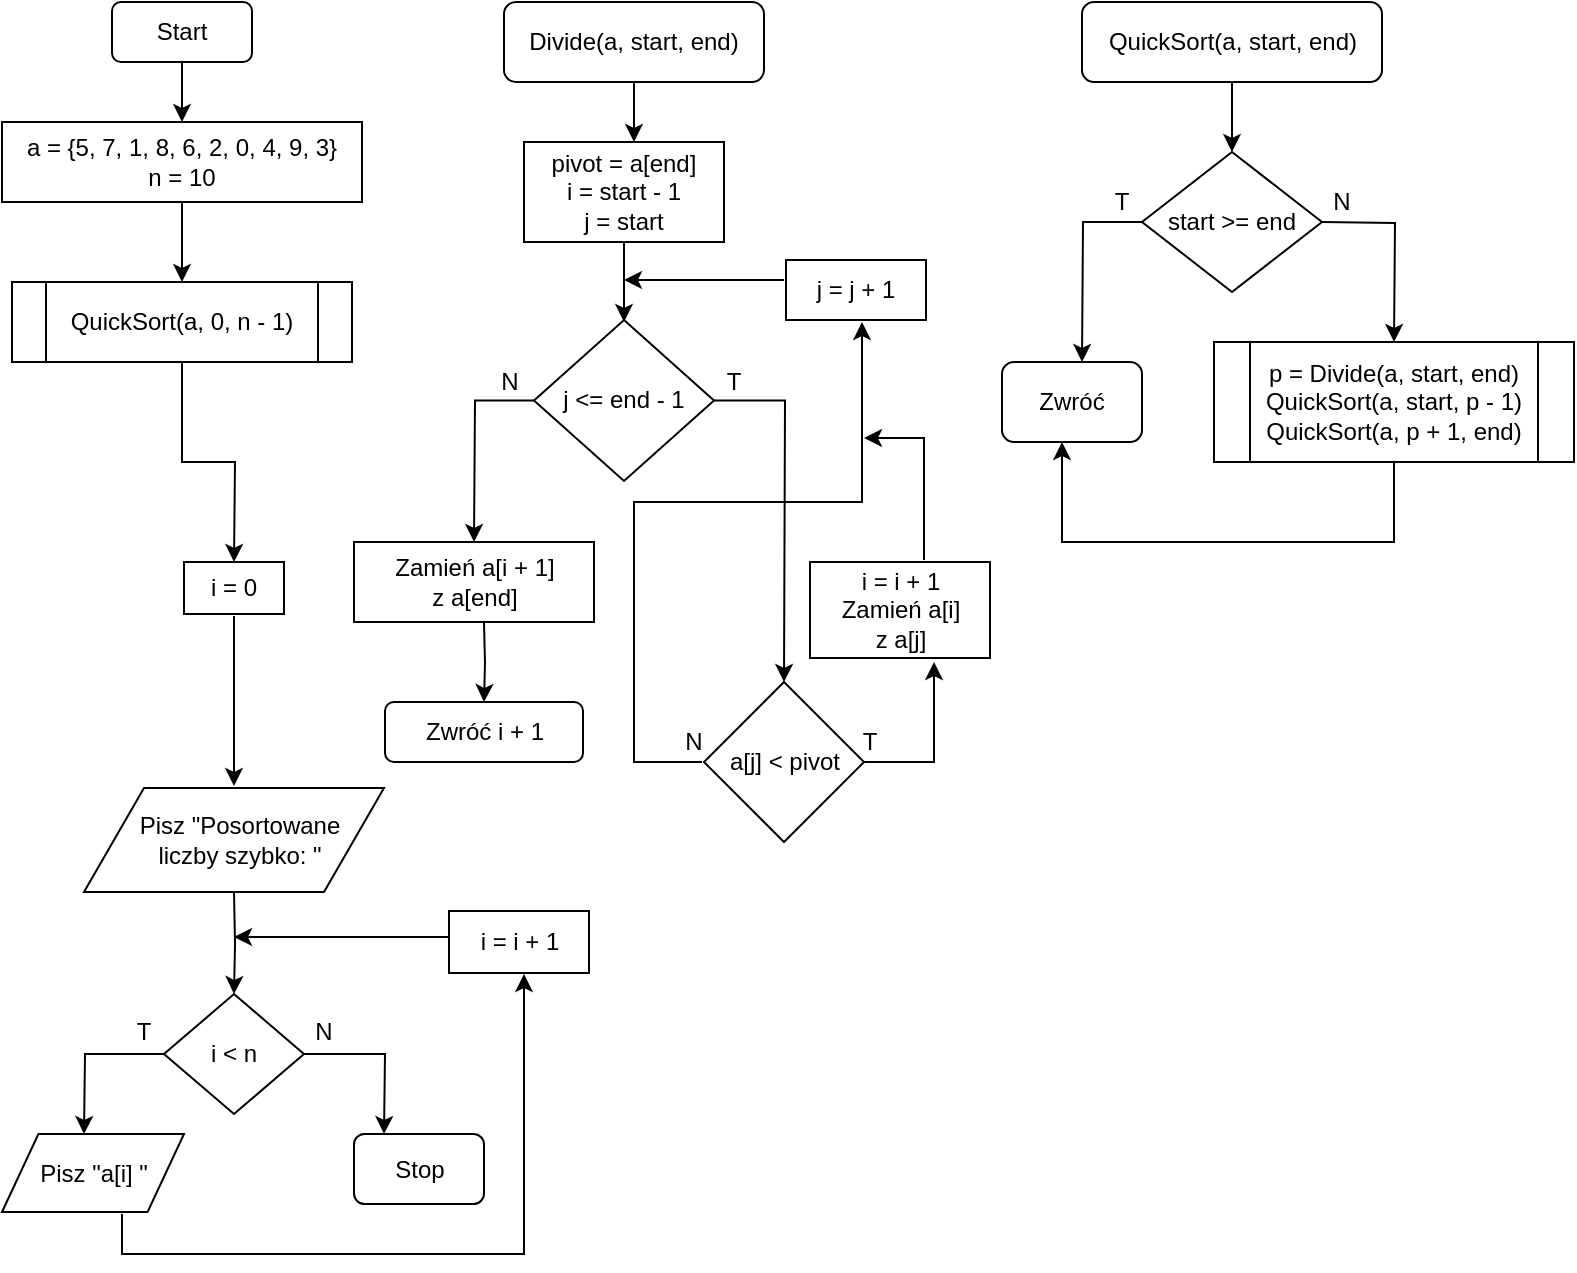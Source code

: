 <mxfile version="13.0.9" type="device"><diagram id="HVKLt4JXlmcE8GX_StJ3" name="Page-1"><mxGraphModel dx="849" dy="738" grid="1" gridSize="10" guides="1" tooltips="1" connect="1" arrows="1" fold="1" page="1" pageScale="1" pageWidth="827" pageHeight="1169" math="0" shadow="0"><root><mxCell id="0"/><mxCell id="1" parent="0"/><mxCell id="DaPEU878jbnmuxmDbJjB-1" value="" style="edgeStyle=orthogonalEdgeStyle;rounded=0;orthogonalLoop=1;jettySize=auto;html=1;" edge="1" parent="1" source="DaPEU878jbnmuxmDbJjB-2"><mxGeometry relative="1" as="geometry"><mxPoint x="114" y="80" as="targetPoint"/></mxGeometry></mxCell><mxCell id="DaPEU878jbnmuxmDbJjB-2" value="" style="rounded=1;whiteSpace=wrap;html=1;" vertex="1" parent="1"><mxGeometry x="79" y="20" width="70" height="30" as="geometry"/></mxCell><mxCell id="DaPEU878jbnmuxmDbJjB-3" value="Start" style="text;html=1;strokeColor=none;fillColor=none;align=center;verticalAlign=middle;whiteSpace=wrap;rounded=0;" vertex="1" parent="1"><mxGeometry x="94" y="25" width="40" height="20" as="geometry"/></mxCell><mxCell id="DaPEU878jbnmuxmDbJjB-4" value="" style="rounded=0;whiteSpace=wrap;html=1;" vertex="1" parent="1"><mxGeometry x="24" y="80" width="180" height="40" as="geometry"/></mxCell><mxCell id="DaPEU878jbnmuxmDbJjB-6" value="" style="edgeStyle=orthogonalEdgeStyle;rounded=0;orthogonalLoop=1;jettySize=auto;html=1;exitX=0.5;exitY=1;exitDx=0;exitDy=0;" edge="1" parent="1"><mxGeometry relative="1" as="geometry"><mxPoint x="114" y="160" as="targetPoint"/><mxPoint x="114" y="120.5" as="sourcePoint"/></mxGeometry></mxCell><mxCell id="DaPEU878jbnmuxmDbJjB-5" value="&lt;font style=&quot;vertical-align: inherit&quot;&gt;&lt;font style=&quot;vertical-align: inherit&quot;&gt;a = {5, 7, 1, 8, 6, 2, 0, 4, 9, 3}&lt;/font&gt;&lt;/font&gt;&lt;br&gt;&lt;font style=&quot;vertical-align: inherit&quot;&gt;&lt;font style=&quot;vertical-align: inherit&quot;&gt;n = 10&lt;/font&gt;&lt;/font&gt;" style="text;html=1;strokeColor=none;fillColor=none;align=center;verticalAlign=middle;whiteSpace=wrap;rounded=0;" vertex="1" parent="1"><mxGeometry x="29" y="82.5" width="170" height="35" as="geometry"/></mxCell><mxCell id="DaPEU878jbnmuxmDbJjB-75" value="" style="edgeStyle=orthogonalEdgeStyle;rounded=0;orthogonalLoop=1;jettySize=auto;html=1;" edge="1" parent="1" source="DaPEU878jbnmuxmDbJjB-7"><mxGeometry relative="1" as="geometry"><mxPoint x="140" y="300" as="targetPoint"/></mxGeometry></mxCell><mxCell id="DaPEU878jbnmuxmDbJjB-7" value="" style="shape=process;whiteSpace=wrap;html=1;backgroundOutline=1;" vertex="1" parent="1"><mxGeometry x="29" y="160" width="170" height="40" as="geometry"/></mxCell><mxCell id="DaPEU878jbnmuxmDbJjB-8" value="QuickSort(a, 0, n - 1)" style="text;html=1;strokeColor=none;fillColor=none;align=center;verticalAlign=middle;whiteSpace=wrap;rounded=0;" vertex="1" parent="1"><mxGeometry x="57" y="170" width="114" height="20" as="geometry"/></mxCell><mxCell id="DaPEU878jbnmuxmDbJjB-11" value="" style="edgeStyle=orthogonalEdgeStyle;rounded=0;orthogonalLoop=1;jettySize=auto;html=1;exitX=0.5;exitY=1;exitDx=0;exitDy=0;" edge="1" parent="1" source="DaPEU878jbnmuxmDbJjB-9"><mxGeometry relative="1" as="geometry"><mxPoint x="639" y="95" as="targetPoint"/></mxGeometry></mxCell><mxCell id="DaPEU878jbnmuxmDbJjB-9" value="" style="rounded=1;whiteSpace=wrap;html=1;" vertex="1" parent="1"><mxGeometry x="564" y="20" width="150" height="40" as="geometry"/></mxCell><mxCell id="DaPEU878jbnmuxmDbJjB-10" value="QuickSort(a, start, end)" style="text;html=1;strokeColor=none;fillColor=none;align=center;verticalAlign=middle;whiteSpace=wrap;rounded=0;" vertex="1" parent="1"><mxGeometry x="572.5" y="30" width="133" height="20" as="geometry"/></mxCell><mxCell id="DaPEU878jbnmuxmDbJjB-18" value="" style="edgeStyle=orthogonalEdgeStyle;rounded=0;orthogonalLoop=1;jettySize=auto;html=1;" edge="1" parent="1" source="DaPEU878jbnmuxmDbJjB-12"><mxGeometry relative="1" as="geometry"><mxPoint x="564" y="200" as="targetPoint"/></mxGeometry></mxCell><mxCell id="DaPEU878jbnmuxmDbJjB-12" value="" style="rhombus;whiteSpace=wrap;html=1;" vertex="1" parent="1"><mxGeometry x="594" y="95" width="90" height="70" as="geometry"/></mxCell><mxCell id="DaPEU878jbnmuxmDbJjB-14" value="" style="edgeStyle=orthogonalEdgeStyle;rounded=0;orthogonalLoop=1;jettySize=auto;html=1;" edge="1" parent="1"><mxGeometry relative="1" as="geometry"><mxPoint x="720" y="190" as="targetPoint"/><mxPoint x="684" y="130" as="sourcePoint"/></mxGeometry></mxCell><mxCell id="DaPEU878jbnmuxmDbJjB-13" value="start &amp;gt;= end" style="text;html=1;strokeColor=none;fillColor=none;align=center;verticalAlign=middle;whiteSpace=wrap;rounded=0;" vertex="1" parent="1"><mxGeometry x="604" y="120" width="70" height="20" as="geometry"/></mxCell><mxCell id="DaPEU878jbnmuxmDbJjB-16" value="" style="rounded=1;whiteSpace=wrap;html=1;" vertex="1" parent="1"><mxGeometry x="524" y="200" width="70" height="40" as="geometry"/></mxCell><mxCell id="DaPEU878jbnmuxmDbJjB-17" value="Zwróć" style="text;html=1;strokeColor=none;fillColor=none;align=center;verticalAlign=middle;whiteSpace=wrap;rounded=0;" vertex="1" parent="1"><mxGeometry x="539" y="210" width="40" height="20" as="geometry"/></mxCell><mxCell id="DaPEU878jbnmuxmDbJjB-24" value="" style="edgeStyle=orthogonalEdgeStyle;rounded=0;orthogonalLoop=1;jettySize=auto;html=1;" edge="1" parent="1"><mxGeometry relative="1" as="geometry"><mxPoint x="554" y="240" as="targetPoint"/><mxPoint x="720" y="250" as="sourcePoint"/><Array as="points"><mxPoint x="720" y="290"/><mxPoint x="554" y="290"/></Array></mxGeometry></mxCell><mxCell id="DaPEU878jbnmuxmDbJjB-22" value="" style="shape=process;whiteSpace=wrap;html=1;backgroundOutline=1;" vertex="1" parent="1"><mxGeometry x="630" y="190" width="180" height="60" as="geometry"/></mxCell><mxCell id="DaPEU878jbnmuxmDbJjB-23" value="p = Divide(a, start, end)&lt;br&gt;QuickSort(a, start, p - 1)&lt;br&gt;QuickSort(a, p + 1, end)" style="text;html=1;strokeColor=none;fillColor=none;align=center;verticalAlign=middle;whiteSpace=wrap;rounded=0;" vertex="1" parent="1"><mxGeometry x="650" y="195" width="140" height="50" as="geometry"/></mxCell><mxCell id="DaPEU878jbnmuxmDbJjB-25" value="" style="rounded=1;whiteSpace=wrap;html=1;" vertex="1" parent="1"><mxGeometry x="275" y="20" width="130" height="40" as="geometry"/></mxCell><mxCell id="DaPEU878jbnmuxmDbJjB-27" value="" style="edgeStyle=orthogonalEdgeStyle;rounded=0;orthogonalLoop=1;jettySize=auto;html=1;" edge="1" parent="1"><mxGeometry relative="1" as="geometry"><mxPoint x="340" y="90" as="targetPoint"/><mxPoint x="340" y="60" as="sourcePoint"/></mxGeometry></mxCell><mxCell id="DaPEU878jbnmuxmDbJjB-26" value="Divide(a, start, end)" style="text;html=1;strokeColor=none;fillColor=none;align=center;verticalAlign=middle;whiteSpace=wrap;rounded=0;" vertex="1" parent="1"><mxGeometry x="280" y="24.5" width="120" height="30" as="geometry"/></mxCell><mxCell id="DaPEU878jbnmuxmDbJjB-28" value="" style="rounded=0;whiteSpace=wrap;html=1;" vertex="1" parent="1"><mxGeometry x="285" y="90" width="100" height="50" as="geometry"/></mxCell><mxCell id="DaPEU878jbnmuxmDbJjB-30" value="" style="edgeStyle=orthogonalEdgeStyle;rounded=0;orthogonalLoop=1;jettySize=auto;html=1;exitX=0.5;exitY=1;exitDx=0;exitDy=0;" edge="1" parent="1"><mxGeometry relative="1" as="geometry"><mxPoint x="335" y="180" as="targetPoint"/><mxPoint x="335" y="140.5" as="sourcePoint"/></mxGeometry></mxCell><mxCell id="DaPEU878jbnmuxmDbJjB-29" value="pivot = a[end]&lt;br&gt;i = start - 1&lt;br&gt;j = start" style="text;html=1;strokeColor=none;fillColor=none;align=center;verticalAlign=middle;whiteSpace=wrap;rounded=0;" vertex="1" parent="1"><mxGeometry x="290" y="92.5" width="90" height="45" as="geometry"/></mxCell><mxCell id="DaPEU878jbnmuxmDbJjB-33" value="" style="edgeStyle=orthogonalEdgeStyle;rounded=0;orthogonalLoop=1;jettySize=auto;html=1;" edge="1" parent="1" source="DaPEU878jbnmuxmDbJjB-31"><mxGeometry relative="1" as="geometry"><mxPoint x="415" y="360" as="targetPoint"/></mxGeometry></mxCell><mxCell id="DaPEU878jbnmuxmDbJjB-41" value="" style="edgeStyle=orthogonalEdgeStyle;rounded=0;orthogonalLoop=1;jettySize=auto;html=1;" edge="1" parent="1" source="DaPEU878jbnmuxmDbJjB-31"><mxGeometry relative="1" as="geometry"><mxPoint x="260" y="290" as="targetPoint"/></mxGeometry></mxCell><mxCell id="DaPEU878jbnmuxmDbJjB-31" value="" style="rhombus;whiteSpace=wrap;html=1;" vertex="1" parent="1"><mxGeometry x="290" y="179" width="90" height="80.5" as="geometry"/></mxCell><mxCell id="DaPEU878jbnmuxmDbJjB-32" value="j &amp;lt;= end - 1" style="text;html=1;strokeColor=none;fillColor=none;align=center;verticalAlign=middle;whiteSpace=wrap;rounded=0;" vertex="1" parent="1"><mxGeometry x="300" y="209.25" width="70" height="20" as="geometry"/></mxCell><mxCell id="DaPEU878jbnmuxmDbJjB-40" value="" style="edgeStyle=orthogonalEdgeStyle;rounded=0;orthogonalLoop=1;jettySize=auto;html=1;" edge="1" parent="1" source="DaPEU878jbnmuxmDbJjB-34"><mxGeometry relative="1" as="geometry"><mxPoint x="490" y="350" as="targetPoint"/><Array as="points"><mxPoint x="490" y="400"/><mxPoint x="490" y="350"/></Array></mxGeometry></mxCell><mxCell id="DaPEU878jbnmuxmDbJjB-34" value="" style="rhombus;whiteSpace=wrap;html=1;" vertex="1" parent="1"><mxGeometry x="375" y="360" width="80" height="80" as="geometry"/></mxCell><mxCell id="DaPEU878jbnmuxmDbJjB-36" value="" style="edgeStyle=orthogonalEdgeStyle;rounded=0;orthogonalLoop=1;jettySize=auto;html=1;" edge="1" parent="1"><mxGeometry relative="1" as="geometry"><mxPoint x="454" y="180" as="targetPoint"/><mxPoint x="374" y="400" as="sourcePoint"/><Array as="points"><mxPoint x="340" y="400"/><mxPoint x="340" y="270"/><mxPoint x="454" y="270"/></Array></mxGeometry></mxCell><mxCell id="DaPEU878jbnmuxmDbJjB-35" value="a[j] &amp;lt; pivot" style="text;html=1;strokeColor=none;fillColor=none;align=center;verticalAlign=middle;whiteSpace=wrap;rounded=0;" vertex="1" parent="1"><mxGeometry x="382.5" y="390" width="65" height="20" as="geometry"/></mxCell><mxCell id="DaPEU878jbnmuxmDbJjB-38" value="" style="rounded=0;whiteSpace=wrap;html=1;" vertex="1" parent="1"><mxGeometry x="428" y="300" width="90" height="48" as="geometry"/></mxCell><mxCell id="DaPEU878jbnmuxmDbJjB-51" value="" style="edgeStyle=orthogonalEdgeStyle;rounded=0;orthogonalLoop=1;jettySize=auto;html=1;" edge="1" parent="1"><mxGeometry relative="1" as="geometry"><mxPoint x="455" y="238" as="targetPoint"/><mxPoint x="485" y="299" as="sourcePoint"/><Array as="points"><mxPoint x="485" y="238"/></Array></mxGeometry></mxCell><mxCell id="DaPEU878jbnmuxmDbJjB-39" value="i = i + 1&lt;br&gt;Zamień a[i]&lt;br&gt;z a[j]" style="text;html=1;strokeColor=none;fillColor=none;align=center;verticalAlign=middle;whiteSpace=wrap;rounded=0;" vertex="1" parent="1"><mxGeometry x="434.75" y="300" width="76.5" height="48" as="geometry"/></mxCell><mxCell id="DaPEU878jbnmuxmDbJjB-42" value="" style="rounded=0;whiteSpace=wrap;html=1;" vertex="1" parent="1"><mxGeometry x="200" y="290" width="120" height="40" as="geometry"/></mxCell><mxCell id="DaPEU878jbnmuxmDbJjB-52" value="" style="edgeStyle=orthogonalEdgeStyle;rounded=0;orthogonalLoop=1;jettySize=auto;html=1;" edge="1" parent="1"><mxGeometry relative="1" as="geometry"><mxPoint x="265" y="370" as="targetPoint"/><mxPoint x="265" y="330" as="sourcePoint"/></mxGeometry></mxCell><mxCell id="DaPEU878jbnmuxmDbJjB-43" value="Zamień a[i + 1]&lt;br&gt;z a[end]" style="text;html=1;strokeColor=none;fillColor=none;align=center;verticalAlign=middle;whiteSpace=wrap;rounded=0;" vertex="1" parent="1"><mxGeometry x="207.5" y="295" width="105" height="30" as="geometry"/></mxCell><mxCell id="DaPEU878jbnmuxmDbJjB-48" value="" style="edgeStyle=orthogonalEdgeStyle;rounded=0;orthogonalLoop=1;jettySize=auto;html=1;" edge="1" parent="1"><mxGeometry relative="1" as="geometry"><mxPoint x="335" y="159" as="targetPoint"/><mxPoint x="415" y="159" as="sourcePoint"/></mxGeometry></mxCell><mxCell id="DaPEU878jbnmuxmDbJjB-46" value="" style="rounded=0;whiteSpace=wrap;html=1;" vertex="1" parent="1"><mxGeometry x="416" y="149" width="70" height="30" as="geometry"/></mxCell><mxCell id="DaPEU878jbnmuxmDbJjB-47" value="j = j + 1" style="text;html=1;strokeColor=none;fillColor=none;align=center;verticalAlign=middle;whiteSpace=wrap;rounded=0;" vertex="1" parent="1"><mxGeometry x="424.25" y="154" width="53.5" height="20" as="geometry"/></mxCell><mxCell id="DaPEU878jbnmuxmDbJjB-53" value="" style="rounded=1;whiteSpace=wrap;html=1;" vertex="1" parent="1"><mxGeometry x="215.5" y="370" width="99" height="30" as="geometry"/></mxCell><mxCell id="DaPEU878jbnmuxmDbJjB-54" value="Zwróć i + 1" style="text;html=1;strokeColor=none;fillColor=none;align=center;verticalAlign=middle;whiteSpace=wrap;rounded=0;" vertex="1" parent="1"><mxGeometry x="227.5" y="375" width="75" height="20" as="geometry"/></mxCell><mxCell id="DaPEU878jbnmuxmDbJjB-55" value="" style="rounded=0;whiteSpace=wrap;html=1;" vertex="1" parent="1"><mxGeometry x="115" y="300" width="50" height="26" as="geometry"/></mxCell><mxCell id="DaPEU878jbnmuxmDbJjB-56" value="" style="edgeStyle=orthogonalEdgeStyle;rounded=0;orthogonalLoop=1;jettySize=auto;html=1;" edge="1" parent="1"><mxGeometry relative="1" as="geometry"><mxPoint x="140" y="327" as="sourcePoint"/><mxPoint x="140" y="412" as="targetPoint"/></mxGeometry></mxCell><mxCell id="DaPEU878jbnmuxmDbJjB-57" value="i = 0" style="text;html=1;strokeColor=none;fillColor=none;align=center;verticalAlign=middle;whiteSpace=wrap;rounded=0;" vertex="1" parent="1"><mxGeometry x="120" y="303" width="40" height="20" as="geometry"/></mxCell><mxCell id="DaPEU878jbnmuxmDbJjB-58" value="" style="edgeStyle=orthogonalEdgeStyle;rounded=0;orthogonalLoop=1;jettySize=auto;html=1;" edge="1" parent="1" source="DaPEU878jbnmuxmDbJjB-60"><mxGeometry relative="1" as="geometry"><mxPoint x="65" y="586" as="targetPoint"/></mxGeometry></mxCell><mxCell id="DaPEU878jbnmuxmDbJjB-59" value="" style="edgeStyle=orthogonalEdgeStyle;rounded=0;orthogonalLoop=1;jettySize=auto;html=1;" edge="1" parent="1" source="DaPEU878jbnmuxmDbJjB-60"><mxGeometry relative="1" as="geometry"><mxPoint x="215" y="586" as="targetPoint"/></mxGeometry></mxCell><mxCell id="DaPEU878jbnmuxmDbJjB-60" value="" style="rhombus;whiteSpace=wrap;html=1;" vertex="1" parent="1"><mxGeometry x="105" y="516" width="70" height="60" as="geometry"/></mxCell><mxCell id="DaPEU878jbnmuxmDbJjB-61" value="i &amp;lt; n" style="text;html=1;strokeColor=none;fillColor=none;align=center;verticalAlign=middle;whiteSpace=wrap;rounded=0;" vertex="1" parent="1"><mxGeometry x="120" y="536" width="40" height="20" as="geometry"/></mxCell><mxCell id="DaPEU878jbnmuxmDbJjB-62" value="T" style="text;html=1;strokeColor=none;fillColor=none;align=center;verticalAlign=middle;whiteSpace=wrap;rounded=0;" vertex="1" parent="1"><mxGeometry x="75" y="525" width="40" height="20" as="geometry"/></mxCell><mxCell id="DaPEU878jbnmuxmDbJjB-63" value="N" style="text;html=1;strokeColor=none;fillColor=none;align=center;verticalAlign=middle;whiteSpace=wrap;rounded=0;" vertex="1" parent="1"><mxGeometry x="165" y="525" width="40" height="20" as="geometry"/></mxCell><mxCell id="DaPEU878jbnmuxmDbJjB-64" value="" style="rounded=1;whiteSpace=wrap;html=1;" vertex="1" parent="1"><mxGeometry x="200" y="586" width="65" height="35" as="geometry"/></mxCell><mxCell id="DaPEU878jbnmuxmDbJjB-65" value="Stop" style="text;html=1;strokeColor=none;fillColor=none;align=center;verticalAlign=middle;whiteSpace=wrap;rounded=0;" vertex="1" parent="1"><mxGeometry x="212.5" y="593.5" width="40" height="20" as="geometry"/></mxCell><mxCell id="DaPEU878jbnmuxmDbJjB-66" value="" style="edgeStyle=orthogonalEdgeStyle;rounded=0;orthogonalLoop=1;jettySize=auto;html=1;" edge="1" parent="1"><mxGeometry relative="1" as="geometry"><mxPoint x="285" y="506" as="targetPoint"/><mxPoint x="84" y="626" as="sourcePoint"/><Array as="points"><mxPoint x="84" y="646"/><mxPoint x="285" y="646"/><mxPoint x="285" y="507"/></Array></mxGeometry></mxCell><mxCell id="DaPEU878jbnmuxmDbJjB-67" value="" style="shape=parallelogram;perimeter=parallelogramPerimeter;whiteSpace=wrap;html=1;" vertex="1" parent="1"><mxGeometry x="24" y="586" width="91" height="39" as="geometry"/></mxCell><mxCell id="DaPEU878jbnmuxmDbJjB-68" value="" style="rounded=0;whiteSpace=wrap;html=1;" vertex="1" parent="1"><mxGeometry x="247.5" y="474.5" width="70" height="31" as="geometry"/></mxCell><mxCell id="DaPEU878jbnmuxmDbJjB-69" value="" style="edgeStyle=orthogonalEdgeStyle;rounded=0;orthogonalLoop=1;jettySize=auto;html=1;" edge="1" parent="1"><mxGeometry relative="1" as="geometry"><mxPoint x="140" y="487.5" as="targetPoint"/><mxPoint x="248" y="487.5" as="sourcePoint"/></mxGeometry></mxCell><mxCell id="DaPEU878jbnmuxmDbJjB-70" value="i = i + 1" style="text;html=1;strokeColor=none;fillColor=none;align=center;verticalAlign=middle;whiteSpace=wrap;rounded=0;" vertex="1" parent="1"><mxGeometry x="257.5" y="480" width="50" height="20" as="geometry"/></mxCell><mxCell id="DaPEU878jbnmuxmDbJjB-71" value="Pisz &quot;a[i] &quot;" style="text;html=1;strokeColor=none;fillColor=none;align=center;verticalAlign=middle;whiteSpace=wrap;rounded=0;" vertex="1" parent="1"><mxGeometry x="35" y="593" width="70" height="25" as="geometry"/></mxCell><mxCell id="DaPEU878jbnmuxmDbJjB-72" value="" style="shape=parallelogram;perimeter=parallelogramPerimeter;whiteSpace=wrap;html=1;" vertex="1" parent="1"><mxGeometry x="65" y="413" width="150" height="52" as="geometry"/></mxCell><mxCell id="DaPEU878jbnmuxmDbJjB-73" value="" style="edgeStyle=orthogonalEdgeStyle;rounded=0;orthogonalLoop=1;jettySize=auto;html=1;" edge="1" parent="1" target="DaPEU878jbnmuxmDbJjB-60"><mxGeometry relative="1" as="geometry"><mxPoint x="140" y="465" as="sourcePoint"/></mxGeometry></mxCell><mxCell id="DaPEU878jbnmuxmDbJjB-74" value="Pisz &quot;Posortowane liczby szybko: &quot;" style="text;html=1;strokeColor=none;fillColor=none;align=center;verticalAlign=middle;whiteSpace=wrap;rounded=0;" vertex="1" parent="1"><mxGeometry x="85" y="424" width="116" height="30" as="geometry"/></mxCell><mxCell id="DaPEU878jbnmuxmDbJjB-80" value="T" style="text;html=1;strokeColor=none;fillColor=none;align=center;verticalAlign=middle;whiteSpace=wrap;rounded=0;" vertex="1" parent="1"><mxGeometry x="564" y="110" width="40" height="20" as="geometry"/></mxCell><mxCell id="DaPEU878jbnmuxmDbJjB-81" value="N" style="text;html=1;strokeColor=none;fillColor=none;align=center;verticalAlign=middle;whiteSpace=wrap;rounded=0;" vertex="1" parent="1"><mxGeometry x="674" y="110" width="40" height="20" as="geometry"/></mxCell><mxCell id="DaPEU878jbnmuxmDbJjB-82" value="T" style="text;html=1;strokeColor=none;fillColor=none;align=center;verticalAlign=middle;whiteSpace=wrap;rounded=0;" vertex="1" parent="1"><mxGeometry x="437.75" y="380" width="40" height="20" as="geometry"/></mxCell><mxCell id="DaPEU878jbnmuxmDbJjB-83" value="N" style="text;html=1;strokeColor=none;fillColor=none;align=center;verticalAlign=middle;whiteSpace=wrap;rounded=0;" vertex="1" parent="1"><mxGeometry x="350" y="380" width="40" height="20" as="geometry"/></mxCell><mxCell id="DaPEU878jbnmuxmDbJjB-85" value="T" style="text;html=1;strokeColor=none;fillColor=none;align=center;verticalAlign=middle;whiteSpace=wrap;rounded=0;" vertex="1" parent="1"><mxGeometry x="370" y="200" width="40" height="20" as="geometry"/></mxCell><mxCell id="DaPEU878jbnmuxmDbJjB-88" value="N" style="text;html=1;strokeColor=none;fillColor=none;align=center;verticalAlign=middle;whiteSpace=wrap;rounded=0;" vertex="1" parent="1"><mxGeometry x="257.5" y="200" width="40" height="20" as="geometry"/></mxCell></root></mxGraphModel></diagram></mxfile>